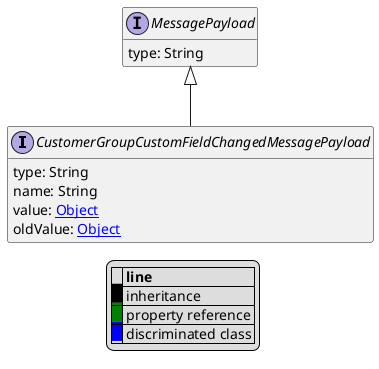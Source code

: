 @startuml

hide empty fields
hide empty methods
legend
|= |= line |
|<back:black>   </back>| inheritance |
|<back:green>   </back>| property reference |
|<back:blue>   </back>| discriminated class |
endlegend
interface CustomerGroupCustomFieldChangedMessagePayload [[CustomerGroupCustomFieldChangedMessagePayload.svg]] extends MessagePayload {
    type: String
    name: String
    value: [[Object.svg Object]]
    oldValue: [[Object.svg Object]]
}
interface MessagePayload [[MessagePayload.svg]]  {
    type: String
}





@enduml
